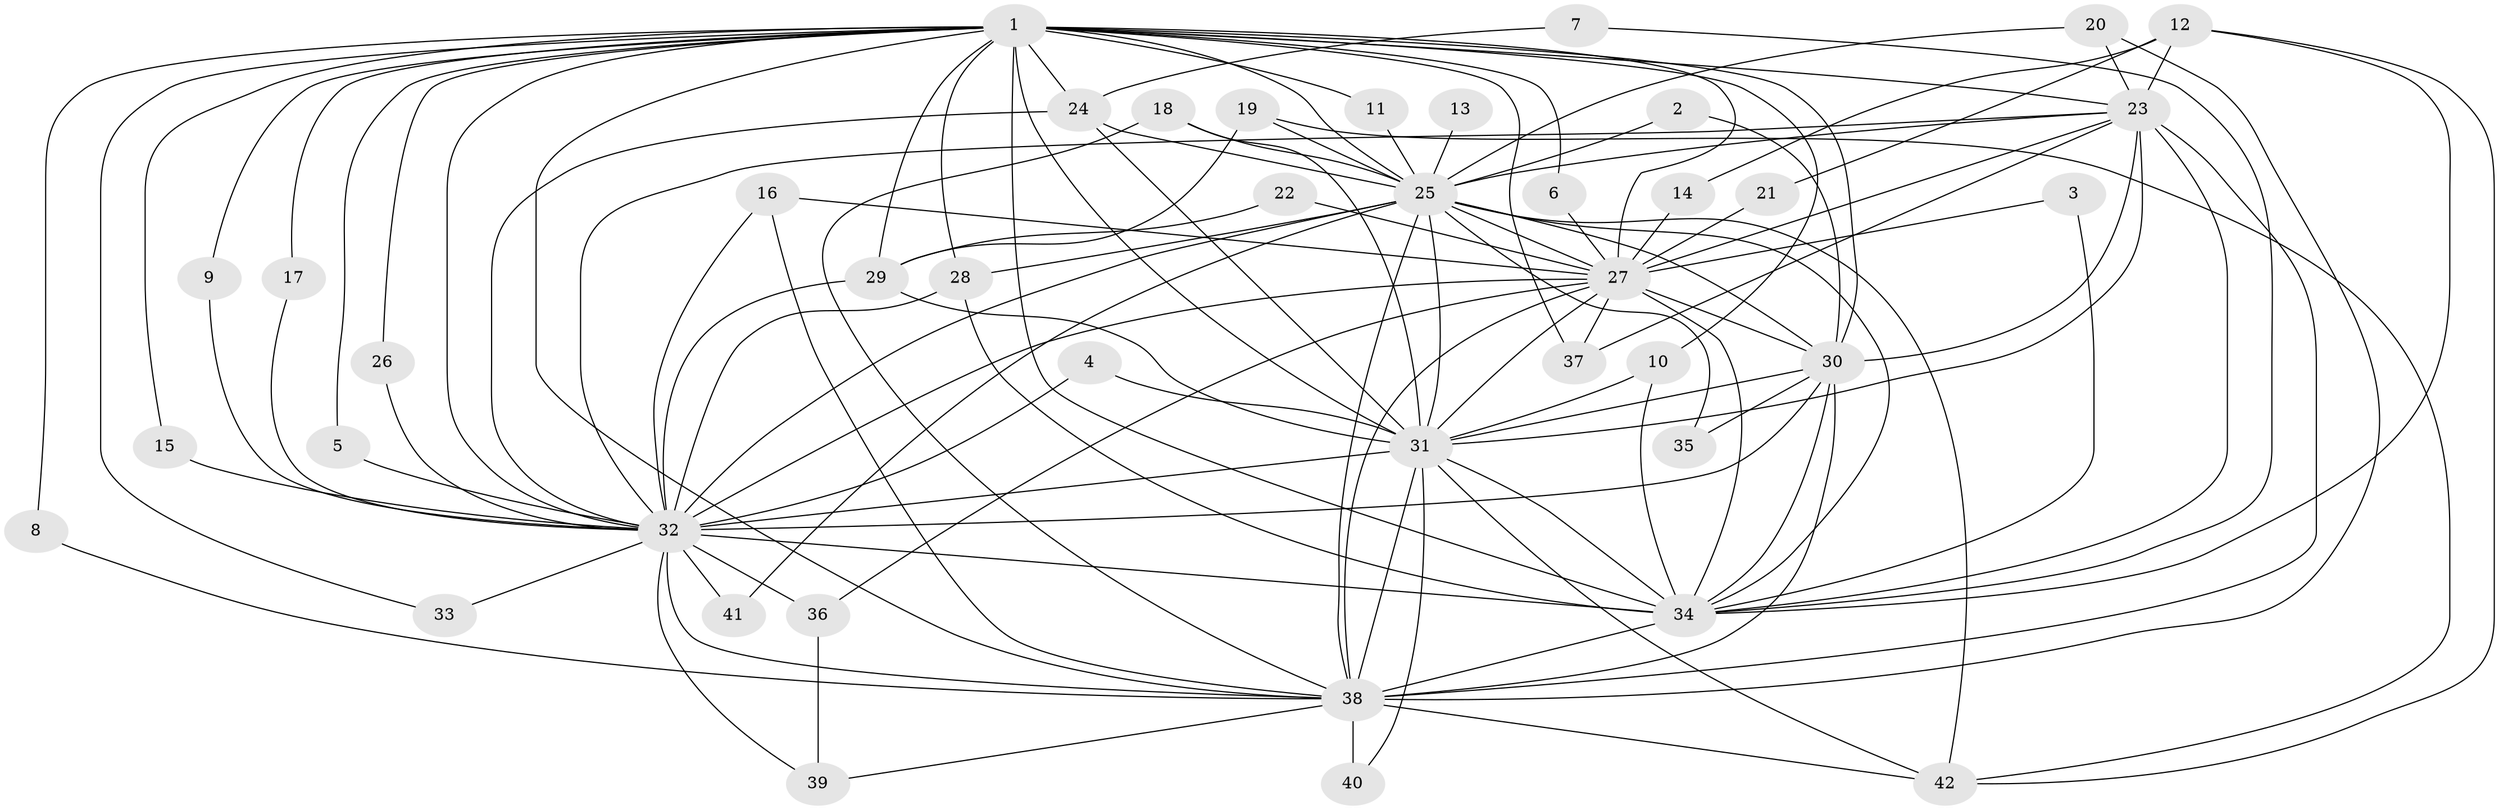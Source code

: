 // original degree distribution, {14: 0.012048192771084338, 22: 0.024096385542168676, 20: 0.012048192771084338, 13: 0.024096385542168676, 21: 0.012048192771084338, 16: 0.012048192771084338, 25: 0.012048192771084338, 30: 0.012048192771084338, 3: 0.25301204819277107, 2: 0.5301204819277109, 5: 0.03614457831325301, 4: 0.060240963855421686}
// Generated by graph-tools (version 1.1) at 2025/25/03/09/25 03:25:47]
// undirected, 42 vertices, 115 edges
graph export_dot {
graph [start="1"]
  node [color=gray90,style=filled];
  1;
  2;
  3;
  4;
  5;
  6;
  7;
  8;
  9;
  10;
  11;
  12;
  13;
  14;
  15;
  16;
  17;
  18;
  19;
  20;
  21;
  22;
  23;
  24;
  25;
  26;
  27;
  28;
  29;
  30;
  31;
  32;
  33;
  34;
  35;
  36;
  37;
  38;
  39;
  40;
  41;
  42;
  1 -- 5 [weight=1.0];
  1 -- 6 [weight=1.0];
  1 -- 8 [weight=1.0];
  1 -- 9 [weight=1.0];
  1 -- 10 [weight=1.0];
  1 -- 11 [weight=1.0];
  1 -- 15 [weight=1.0];
  1 -- 17 [weight=1.0];
  1 -- 23 [weight=2.0];
  1 -- 24 [weight=1.0];
  1 -- 25 [weight=3.0];
  1 -- 26 [weight=1.0];
  1 -- 27 [weight=4.0];
  1 -- 28 [weight=2.0];
  1 -- 29 [weight=1.0];
  1 -- 30 [weight=2.0];
  1 -- 31 [weight=2.0];
  1 -- 32 [weight=2.0];
  1 -- 33 [weight=1.0];
  1 -- 34 [weight=3.0];
  1 -- 37 [weight=1.0];
  1 -- 38 [weight=2.0];
  2 -- 25 [weight=1.0];
  2 -- 30 [weight=1.0];
  3 -- 27 [weight=1.0];
  3 -- 34 [weight=1.0];
  4 -- 31 [weight=1.0];
  4 -- 32 [weight=1.0];
  5 -- 32 [weight=1.0];
  6 -- 27 [weight=1.0];
  7 -- 24 [weight=1.0];
  7 -- 34 [weight=1.0];
  8 -- 38 [weight=1.0];
  9 -- 32 [weight=1.0];
  10 -- 31 [weight=1.0];
  10 -- 34 [weight=1.0];
  11 -- 25 [weight=1.0];
  12 -- 14 [weight=1.0];
  12 -- 21 [weight=1.0];
  12 -- 23 [weight=1.0];
  12 -- 34 [weight=1.0];
  12 -- 42 [weight=1.0];
  13 -- 25 [weight=1.0];
  14 -- 27 [weight=1.0];
  15 -- 32 [weight=1.0];
  16 -- 27 [weight=1.0];
  16 -- 32 [weight=1.0];
  16 -- 38 [weight=1.0];
  17 -- 32 [weight=1.0];
  18 -- 25 [weight=1.0];
  18 -- 31 [weight=1.0];
  18 -- 38 [weight=1.0];
  19 -- 25 [weight=1.0];
  19 -- 29 [weight=1.0];
  19 -- 42 [weight=1.0];
  20 -- 23 [weight=1.0];
  20 -- 25 [weight=1.0];
  20 -- 38 [weight=1.0];
  21 -- 27 [weight=1.0];
  22 -- 27 [weight=1.0];
  22 -- 29 [weight=1.0];
  23 -- 25 [weight=1.0];
  23 -- 27 [weight=1.0];
  23 -- 30 [weight=2.0];
  23 -- 31 [weight=1.0];
  23 -- 32 [weight=1.0];
  23 -- 34 [weight=2.0];
  23 -- 37 [weight=1.0];
  23 -- 38 [weight=2.0];
  24 -- 25 [weight=1.0];
  24 -- 31 [weight=1.0];
  24 -- 32 [weight=1.0];
  25 -- 27 [weight=1.0];
  25 -- 28 [weight=1.0];
  25 -- 30 [weight=1.0];
  25 -- 31 [weight=3.0];
  25 -- 32 [weight=1.0];
  25 -- 34 [weight=1.0];
  25 -- 35 [weight=1.0];
  25 -- 38 [weight=2.0];
  25 -- 41 [weight=1.0];
  25 -- 42 [weight=1.0];
  26 -- 32 [weight=1.0];
  27 -- 30 [weight=2.0];
  27 -- 31 [weight=1.0];
  27 -- 32 [weight=2.0];
  27 -- 34 [weight=1.0];
  27 -- 36 [weight=1.0];
  27 -- 37 [weight=1.0];
  27 -- 38 [weight=1.0];
  28 -- 32 [weight=1.0];
  28 -- 34 [weight=1.0];
  29 -- 31 [weight=1.0];
  29 -- 32 [weight=1.0];
  30 -- 31 [weight=2.0];
  30 -- 32 [weight=1.0];
  30 -- 34 [weight=1.0];
  30 -- 35 [weight=1.0];
  30 -- 38 [weight=1.0];
  31 -- 32 [weight=2.0];
  31 -- 34 [weight=1.0];
  31 -- 38 [weight=4.0];
  31 -- 40 [weight=1.0];
  31 -- 42 [weight=1.0];
  32 -- 33 [weight=1.0];
  32 -- 34 [weight=1.0];
  32 -- 36 [weight=2.0];
  32 -- 38 [weight=2.0];
  32 -- 39 [weight=1.0];
  32 -- 41 [weight=1.0];
  34 -- 38 [weight=1.0];
  36 -- 39 [weight=1.0];
  38 -- 39 [weight=1.0];
  38 -- 40 [weight=2.0];
  38 -- 42 [weight=2.0];
}
